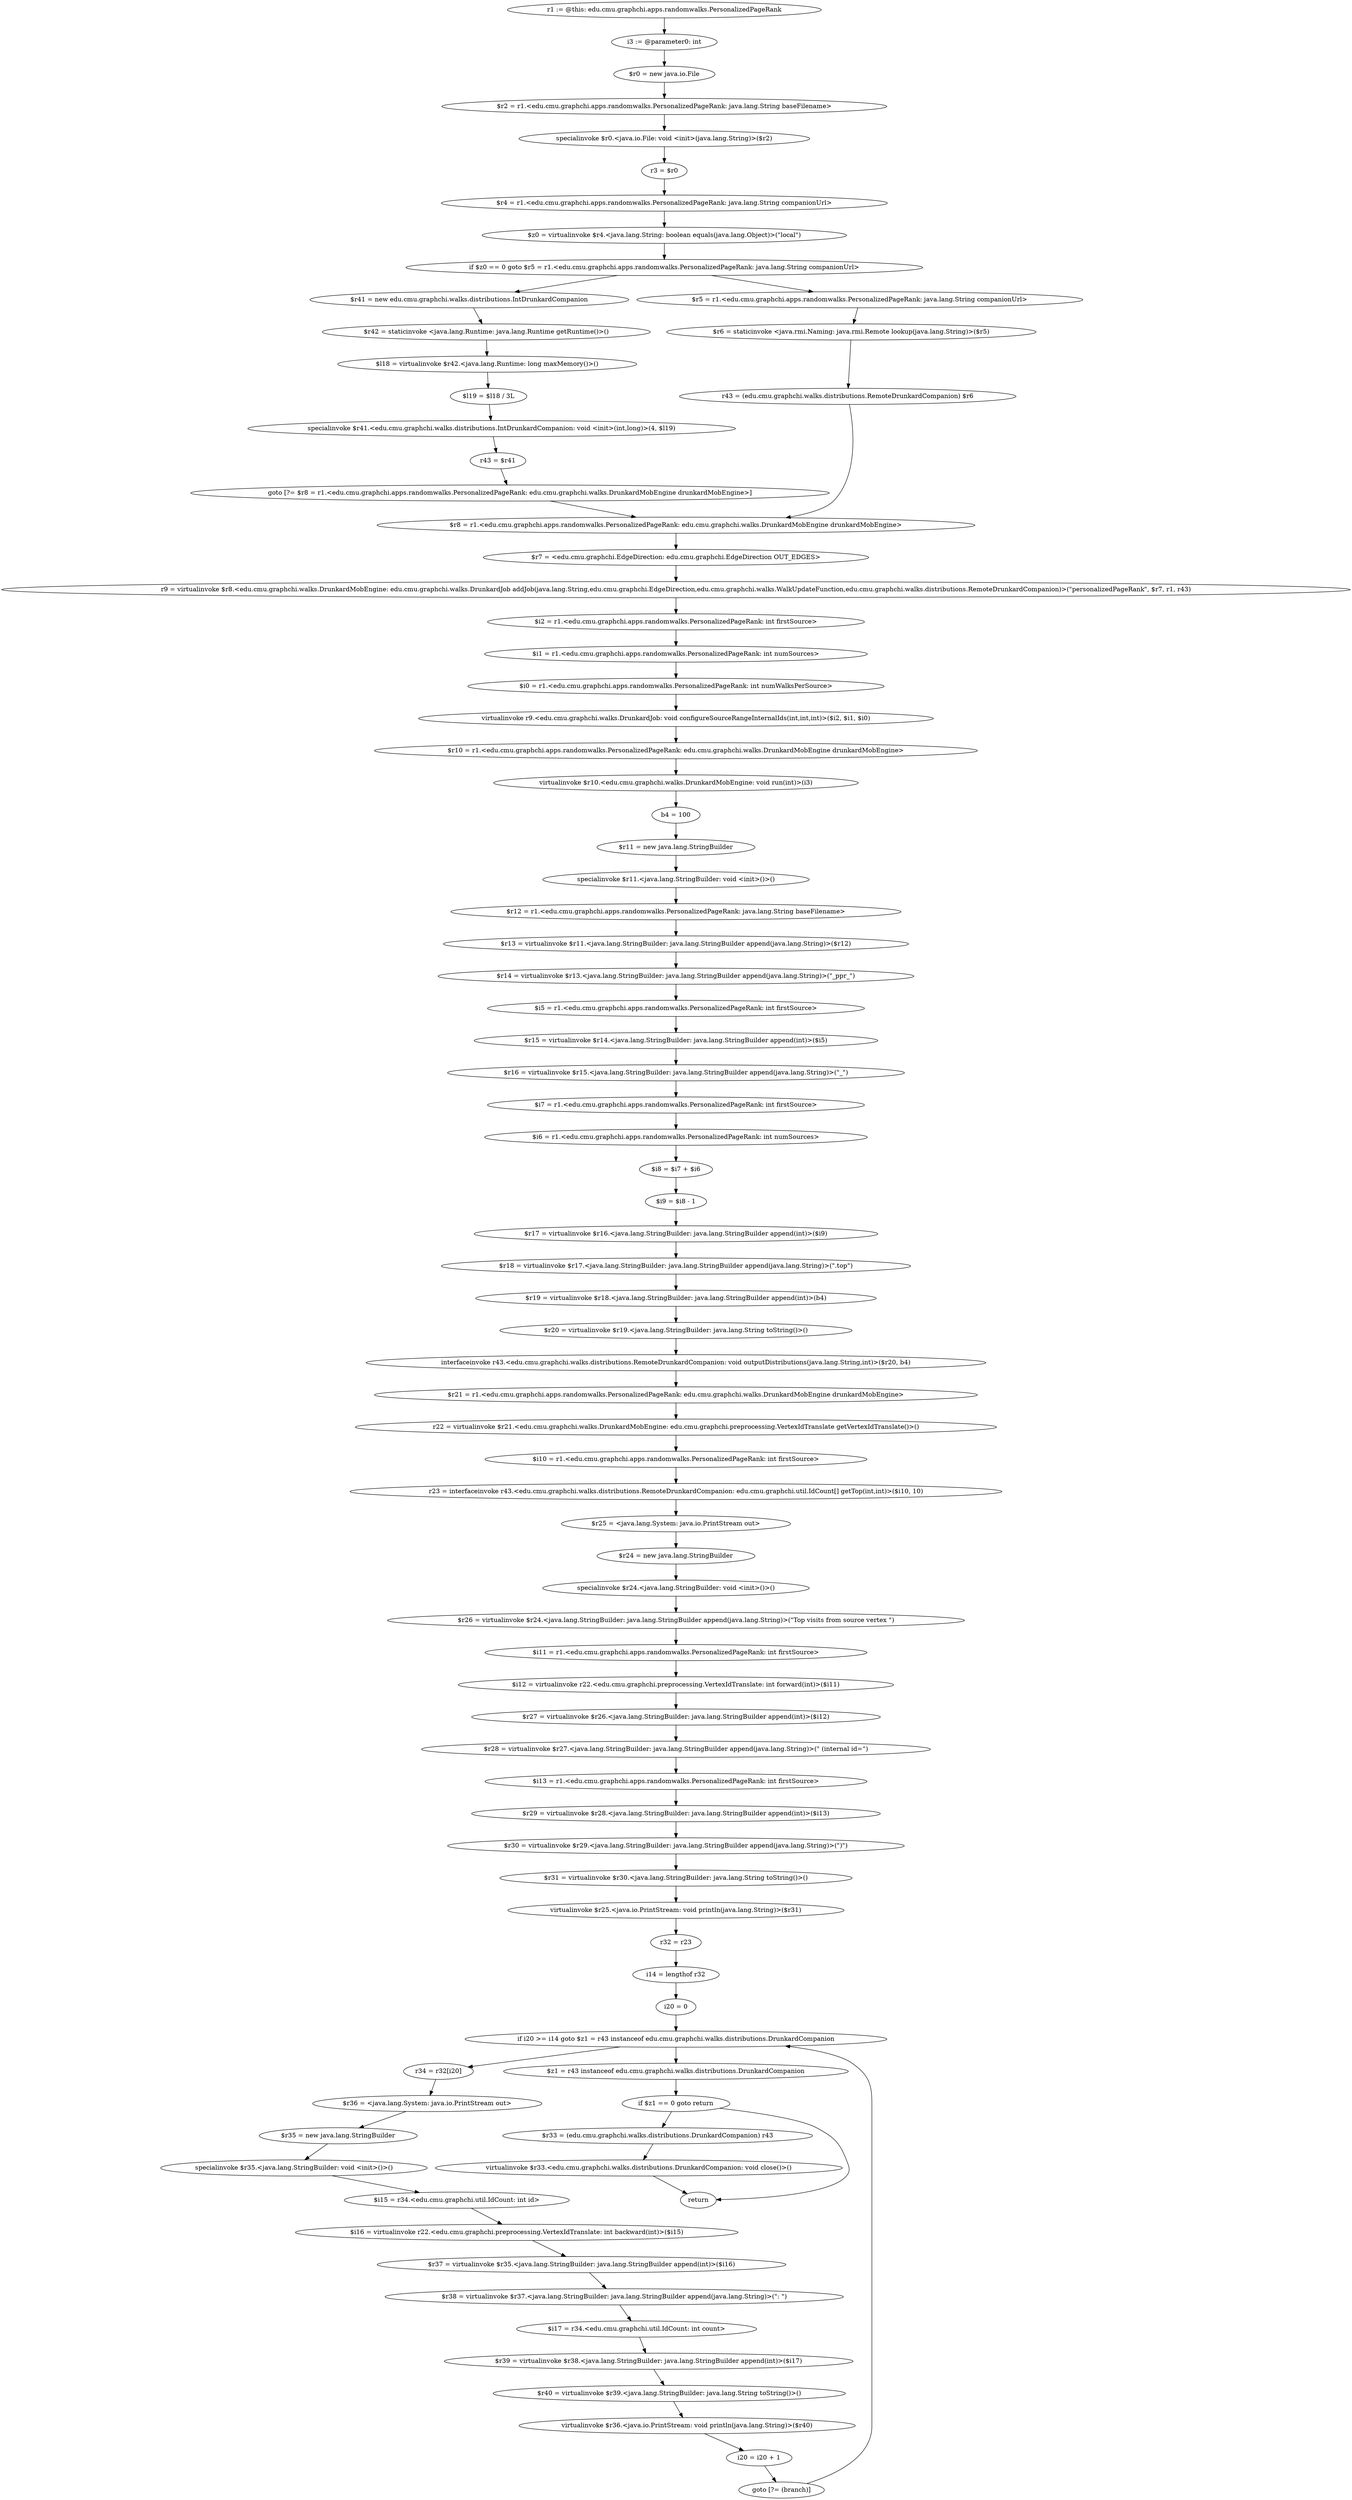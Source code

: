 digraph "unitGraph" {
    "r1 := @this: edu.cmu.graphchi.apps.randomwalks.PersonalizedPageRank"
    "i3 := @parameter0: int"
    "$r0 = new java.io.File"
    "$r2 = r1.<edu.cmu.graphchi.apps.randomwalks.PersonalizedPageRank: java.lang.String baseFilename>"
    "specialinvoke $r0.<java.io.File: void <init>(java.lang.String)>($r2)"
    "r3 = $r0"
    "$r4 = r1.<edu.cmu.graphchi.apps.randomwalks.PersonalizedPageRank: java.lang.String companionUrl>"
    "$z0 = virtualinvoke $r4.<java.lang.String: boolean equals(java.lang.Object)>(\"local\")"
    "if $z0 == 0 goto $r5 = r1.<edu.cmu.graphchi.apps.randomwalks.PersonalizedPageRank: java.lang.String companionUrl>"
    "$r41 = new edu.cmu.graphchi.walks.distributions.IntDrunkardCompanion"
    "$r42 = staticinvoke <java.lang.Runtime: java.lang.Runtime getRuntime()>()"
    "$l18 = virtualinvoke $r42.<java.lang.Runtime: long maxMemory()>()"
    "$l19 = $l18 / 3L"
    "specialinvoke $r41.<edu.cmu.graphchi.walks.distributions.IntDrunkardCompanion: void <init>(int,long)>(4, $l19)"
    "r43 = $r41"
    "goto [?= $r8 = r1.<edu.cmu.graphchi.apps.randomwalks.PersonalizedPageRank: edu.cmu.graphchi.walks.DrunkardMobEngine drunkardMobEngine>]"
    "$r5 = r1.<edu.cmu.graphchi.apps.randomwalks.PersonalizedPageRank: java.lang.String companionUrl>"
    "$r6 = staticinvoke <java.rmi.Naming: java.rmi.Remote lookup(java.lang.String)>($r5)"
    "r43 = (edu.cmu.graphchi.walks.distributions.RemoteDrunkardCompanion) $r6"
    "$r8 = r1.<edu.cmu.graphchi.apps.randomwalks.PersonalizedPageRank: edu.cmu.graphchi.walks.DrunkardMobEngine drunkardMobEngine>"
    "$r7 = <edu.cmu.graphchi.EdgeDirection: edu.cmu.graphchi.EdgeDirection OUT_EDGES>"
    "r9 = virtualinvoke $r8.<edu.cmu.graphchi.walks.DrunkardMobEngine: edu.cmu.graphchi.walks.DrunkardJob addJob(java.lang.String,edu.cmu.graphchi.EdgeDirection,edu.cmu.graphchi.walks.WalkUpdateFunction,edu.cmu.graphchi.walks.distributions.RemoteDrunkardCompanion)>(\"personalizedPageRank\", $r7, r1, r43)"
    "$i2 = r1.<edu.cmu.graphchi.apps.randomwalks.PersonalizedPageRank: int firstSource>"
    "$i1 = r1.<edu.cmu.graphchi.apps.randomwalks.PersonalizedPageRank: int numSources>"
    "$i0 = r1.<edu.cmu.graphchi.apps.randomwalks.PersonalizedPageRank: int numWalksPerSource>"
    "virtualinvoke r9.<edu.cmu.graphchi.walks.DrunkardJob: void configureSourceRangeInternalIds(int,int,int)>($i2, $i1, $i0)"
    "$r10 = r1.<edu.cmu.graphchi.apps.randomwalks.PersonalizedPageRank: edu.cmu.graphchi.walks.DrunkardMobEngine drunkardMobEngine>"
    "virtualinvoke $r10.<edu.cmu.graphchi.walks.DrunkardMobEngine: void run(int)>(i3)"
    "b4 = 100"
    "$r11 = new java.lang.StringBuilder"
    "specialinvoke $r11.<java.lang.StringBuilder: void <init>()>()"
    "$r12 = r1.<edu.cmu.graphchi.apps.randomwalks.PersonalizedPageRank: java.lang.String baseFilename>"
    "$r13 = virtualinvoke $r11.<java.lang.StringBuilder: java.lang.StringBuilder append(java.lang.String)>($r12)"
    "$r14 = virtualinvoke $r13.<java.lang.StringBuilder: java.lang.StringBuilder append(java.lang.String)>(\"_ppr_\")"
    "$i5 = r1.<edu.cmu.graphchi.apps.randomwalks.PersonalizedPageRank: int firstSource>"
    "$r15 = virtualinvoke $r14.<java.lang.StringBuilder: java.lang.StringBuilder append(int)>($i5)"
    "$r16 = virtualinvoke $r15.<java.lang.StringBuilder: java.lang.StringBuilder append(java.lang.String)>(\"_\")"
    "$i7 = r1.<edu.cmu.graphchi.apps.randomwalks.PersonalizedPageRank: int firstSource>"
    "$i6 = r1.<edu.cmu.graphchi.apps.randomwalks.PersonalizedPageRank: int numSources>"
    "$i8 = $i7 + $i6"
    "$i9 = $i8 - 1"
    "$r17 = virtualinvoke $r16.<java.lang.StringBuilder: java.lang.StringBuilder append(int)>($i9)"
    "$r18 = virtualinvoke $r17.<java.lang.StringBuilder: java.lang.StringBuilder append(java.lang.String)>(\".top\")"
    "$r19 = virtualinvoke $r18.<java.lang.StringBuilder: java.lang.StringBuilder append(int)>(b4)"
    "$r20 = virtualinvoke $r19.<java.lang.StringBuilder: java.lang.String toString()>()"
    "interfaceinvoke r43.<edu.cmu.graphchi.walks.distributions.RemoteDrunkardCompanion: void outputDistributions(java.lang.String,int)>($r20, b4)"
    "$r21 = r1.<edu.cmu.graphchi.apps.randomwalks.PersonalizedPageRank: edu.cmu.graphchi.walks.DrunkardMobEngine drunkardMobEngine>"
    "r22 = virtualinvoke $r21.<edu.cmu.graphchi.walks.DrunkardMobEngine: edu.cmu.graphchi.preprocessing.VertexIdTranslate getVertexIdTranslate()>()"
    "$i10 = r1.<edu.cmu.graphchi.apps.randomwalks.PersonalizedPageRank: int firstSource>"
    "r23 = interfaceinvoke r43.<edu.cmu.graphchi.walks.distributions.RemoteDrunkardCompanion: edu.cmu.graphchi.util.IdCount[] getTop(int,int)>($i10, 10)"
    "$r25 = <java.lang.System: java.io.PrintStream out>"
    "$r24 = new java.lang.StringBuilder"
    "specialinvoke $r24.<java.lang.StringBuilder: void <init>()>()"
    "$r26 = virtualinvoke $r24.<java.lang.StringBuilder: java.lang.StringBuilder append(java.lang.String)>(\"Top visits from source vertex \")"
    "$i11 = r1.<edu.cmu.graphchi.apps.randomwalks.PersonalizedPageRank: int firstSource>"
    "$i12 = virtualinvoke r22.<edu.cmu.graphchi.preprocessing.VertexIdTranslate: int forward(int)>($i11)"
    "$r27 = virtualinvoke $r26.<java.lang.StringBuilder: java.lang.StringBuilder append(int)>($i12)"
    "$r28 = virtualinvoke $r27.<java.lang.StringBuilder: java.lang.StringBuilder append(java.lang.String)>(\" (internal id=\")"
    "$i13 = r1.<edu.cmu.graphchi.apps.randomwalks.PersonalizedPageRank: int firstSource>"
    "$r29 = virtualinvoke $r28.<java.lang.StringBuilder: java.lang.StringBuilder append(int)>($i13)"
    "$r30 = virtualinvoke $r29.<java.lang.StringBuilder: java.lang.StringBuilder append(java.lang.String)>(\")\")"
    "$r31 = virtualinvoke $r30.<java.lang.StringBuilder: java.lang.String toString()>()"
    "virtualinvoke $r25.<java.io.PrintStream: void println(java.lang.String)>($r31)"
    "r32 = r23"
    "i14 = lengthof r32"
    "i20 = 0"
    "if i20 >= i14 goto $z1 = r43 instanceof edu.cmu.graphchi.walks.distributions.DrunkardCompanion"
    "r34 = r32[i20]"
    "$r36 = <java.lang.System: java.io.PrintStream out>"
    "$r35 = new java.lang.StringBuilder"
    "specialinvoke $r35.<java.lang.StringBuilder: void <init>()>()"
    "$i15 = r34.<edu.cmu.graphchi.util.IdCount: int id>"
    "$i16 = virtualinvoke r22.<edu.cmu.graphchi.preprocessing.VertexIdTranslate: int backward(int)>($i15)"
    "$r37 = virtualinvoke $r35.<java.lang.StringBuilder: java.lang.StringBuilder append(int)>($i16)"
    "$r38 = virtualinvoke $r37.<java.lang.StringBuilder: java.lang.StringBuilder append(java.lang.String)>(\": \")"
    "$i17 = r34.<edu.cmu.graphchi.util.IdCount: int count>"
    "$r39 = virtualinvoke $r38.<java.lang.StringBuilder: java.lang.StringBuilder append(int)>($i17)"
    "$r40 = virtualinvoke $r39.<java.lang.StringBuilder: java.lang.String toString()>()"
    "virtualinvoke $r36.<java.io.PrintStream: void println(java.lang.String)>($r40)"
    "i20 = i20 + 1"
    "goto [?= (branch)]"
    "$z1 = r43 instanceof edu.cmu.graphchi.walks.distributions.DrunkardCompanion"
    "if $z1 == 0 goto return"
    "$r33 = (edu.cmu.graphchi.walks.distributions.DrunkardCompanion) r43"
    "virtualinvoke $r33.<edu.cmu.graphchi.walks.distributions.DrunkardCompanion: void close()>()"
    "return"
    "r1 := @this: edu.cmu.graphchi.apps.randomwalks.PersonalizedPageRank"->"i3 := @parameter0: int";
    "i3 := @parameter0: int"->"$r0 = new java.io.File";
    "$r0 = new java.io.File"->"$r2 = r1.<edu.cmu.graphchi.apps.randomwalks.PersonalizedPageRank: java.lang.String baseFilename>";
    "$r2 = r1.<edu.cmu.graphchi.apps.randomwalks.PersonalizedPageRank: java.lang.String baseFilename>"->"specialinvoke $r0.<java.io.File: void <init>(java.lang.String)>($r2)";
    "specialinvoke $r0.<java.io.File: void <init>(java.lang.String)>($r2)"->"r3 = $r0";
    "r3 = $r0"->"$r4 = r1.<edu.cmu.graphchi.apps.randomwalks.PersonalizedPageRank: java.lang.String companionUrl>";
    "$r4 = r1.<edu.cmu.graphchi.apps.randomwalks.PersonalizedPageRank: java.lang.String companionUrl>"->"$z0 = virtualinvoke $r4.<java.lang.String: boolean equals(java.lang.Object)>(\"local\")";
    "$z0 = virtualinvoke $r4.<java.lang.String: boolean equals(java.lang.Object)>(\"local\")"->"if $z0 == 0 goto $r5 = r1.<edu.cmu.graphchi.apps.randomwalks.PersonalizedPageRank: java.lang.String companionUrl>";
    "if $z0 == 0 goto $r5 = r1.<edu.cmu.graphchi.apps.randomwalks.PersonalizedPageRank: java.lang.String companionUrl>"->"$r41 = new edu.cmu.graphchi.walks.distributions.IntDrunkardCompanion";
    "if $z0 == 0 goto $r5 = r1.<edu.cmu.graphchi.apps.randomwalks.PersonalizedPageRank: java.lang.String companionUrl>"->"$r5 = r1.<edu.cmu.graphchi.apps.randomwalks.PersonalizedPageRank: java.lang.String companionUrl>";
    "$r41 = new edu.cmu.graphchi.walks.distributions.IntDrunkardCompanion"->"$r42 = staticinvoke <java.lang.Runtime: java.lang.Runtime getRuntime()>()";
    "$r42 = staticinvoke <java.lang.Runtime: java.lang.Runtime getRuntime()>()"->"$l18 = virtualinvoke $r42.<java.lang.Runtime: long maxMemory()>()";
    "$l18 = virtualinvoke $r42.<java.lang.Runtime: long maxMemory()>()"->"$l19 = $l18 / 3L";
    "$l19 = $l18 / 3L"->"specialinvoke $r41.<edu.cmu.graphchi.walks.distributions.IntDrunkardCompanion: void <init>(int,long)>(4, $l19)";
    "specialinvoke $r41.<edu.cmu.graphchi.walks.distributions.IntDrunkardCompanion: void <init>(int,long)>(4, $l19)"->"r43 = $r41";
    "r43 = $r41"->"goto [?= $r8 = r1.<edu.cmu.graphchi.apps.randomwalks.PersonalizedPageRank: edu.cmu.graphchi.walks.DrunkardMobEngine drunkardMobEngine>]";
    "goto [?= $r8 = r1.<edu.cmu.graphchi.apps.randomwalks.PersonalizedPageRank: edu.cmu.graphchi.walks.DrunkardMobEngine drunkardMobEngine>]"->"$r8 = r1.<edu.cmu.graphchi.apps.randomwalks.PersonalizedPageRank: edu.cmu.graphchi.walks.DrunkardMobEngine drunkardMobEngine>";
    "$r5 = r1.<edu.cmu.graphchi.apps.randomwalks.PersonalizedPageRank: java.lang.String companionUrl>"->"$r6 = staticinvoke <java.rmi.Naming: java.rmi.Remote lookup(java.lang.String)>($r5)";
    "$r6 = staticinvoke <java.rmi.Naming: java.rmi.Remote lookup(java.lang.String)>($r5)"->"r43 = (edu.cmu.graphchi.walks.distributions.RemoteDrunkardCompanion) $r6";
    "r43 = (edu.cmu.graphchi.walks.distributions.RemoteDrunkardCompanion) $r6"->"$r8 = r1.<edu.cmu.graphchi.apps.randomwalks.PersonalizedPageRank: edu.cmu.graphchi.walks.DrunkardMobEngine drunkardMobEngine>";
    "$r8 = r1.<edu.cmu.graphchi.apps.randomwalks.PersonalizedPageRank: edu.cmu.graphchi.walks.DrunkardMobEngine drunkardMobEngine>"->"$r7 = <edu.cmu.graphchi.EdgeDirection: edu.cmu.graphchi.EdgeDirection OUT_EDGES>";
    "$r7 = <edu.cmu.graphchi.EdgeDirection: edu.cmu.graphchi.EdgeDirection OUT_EDGES>"->"r9 = virtualinvoke $r8.<edu.cmu.graphchi.walks.DrunkardMobEngine: edu.cmu.graphchi.walks.DrunkardJob addJob(java.lang.String,edu.cmu.graphchi.EdgeDirection,edu.cmu.graphchi.walks.WalkUpdateFunction,edu.cmu.graphchi.walks.distributions.RemoteDrunkardCompanion)>(\"personalizedPageRank\", $r7, r1, r43)";
    "r9 = virtualinvoke $r8.<edu.cmu.graphchi.walks.DrunkardMobEngine: edu.cmu.graphchi.walks.DrunkardJob addJob(java.lang.String,edu.cmu.graphchi.EdgeDirection,edu.cmu.graphchi.walks.WalkUpdateFunction,edu.cmu.graphchi.walks.distributions.RemoteDrunkardCompanion)>(\"personalizedPageRank\", $r7, r1, r43)"->"$i2 = r1.<edu.cmu.graphchi.apps.randomwalks.PersonalizedPageRank: int firstSource>";
    "$i2 = r1.<edu.cmu.graphchi.apps.randomwalks.PersonalizedPageRank: int firstSource>"->"$i1 = r1.<edu.cmu.graphchi.apps.randomwalks.PersonalizedPageRank: int numSources>";
    "$i1 = r1.<edu.cmu.graphchi.apps.randomwalks.PersonalizedPageRank: int numSources>"->"$i0 = r1.<edu.cmu.graphchi.apps.randomwalks.PersonalizedPageRank: int numWalksPerSource>";
    "$i0 = r1.<edu.cmu.graphchi.apps.randomwalks.PersonalizedPageRank: int numWalksPerSource>"->"virtualinvoke r9.<edu.cmu.graphchi.walks.DrunkardJob: void configureSourceRangeInternalIds(int,int,int)>($i2, $i1, $i0)";
    "virtualinvoke r9.<edu.cmu.graphchi.walks.DrunkardJob: void configureSourceRangeInternalIds(int,int,int)>($i2, $i1, $i0)"->"$r10 = r1.<edu.cmu.graphchi.apps.randomwalks.PersonalizedPageRank: edu.cmu.graphchi.walks.DrunkardMobEngine drunkardMobEngine>";
    "$r10 = r1.<edu.cmu.graphchi.apps.randomwalks.PersonalizedPageRank: edu.cmu.graphchi.walks.DrunkardMobEngine drunkardMobEngine>"->"virtualinvoke $r10.<edu.cmu.graphchi.walks.DrunkardMobEngine: void run(int)>(i3)";
    "virtualinvoke $r10.<edu.cmu.graphchi.walks.DrunkardMobEngine: void run(int)>(i3)"->"b4 = 100";
    "b4 = 100"->"$r11 = new java.lang.StringBuilder";
    "$r11 = new java.lang.StringBuilder"->"specialinvoke $r11.<java.lang.StringBuilder: void <init>()>()";
    "specialinvoke $r11.<java.lang.StringBuilder: void <init>()>()"->"$r12 = r1.<edu.cmu.graphchi.apps.randomwalks.PersonalizedPageRank: java.lang.String baseFilename>";
    "$r12 = r1.<edu.cmu.graphchi.apps.randomwalks.PersonalizedPageRank: java.lang.String baseFilename>"->"$r13 = virtualinvoke $r11.<java.lang.StringBuilder: java.lang.StringBuilder append(java.lang.String)>($r12)";
    "$r13 = virtualinvoke $r11.<java.lang.StringBuilder: java.lang.StringBuilder append(java.lang.String)>($r12)"->"$r14 = virtualinvoke $r13.<java.lang.StringBuilder: java.lang.StringBuilder append(java.lang.String)>(\"_ppr_\")";
    "$r14 = virtualinvoke $r13.<java.lang.StringBuilder: java.lang.StringBuilder append(java.lang.String)>(\"_ppr_\")"->"$i5 = r1.<edu.cmu.graphchi.apps.randomwalks.PersonalizedPageRank: int firstSource>";
    "$i5 = r1.<edu.cmu.graphchi.apps.randomwalks.PersonalizedPageRank: int firstSource>"->"$r15 = virtualinvoke $r14.<java.lang.StringBuilder: java.lang.StringBuilder append(int)>($i5)";
    "$r15 = virtualinvoke $r14.<java.lang.StringBuilder: java.lang.StringBuilder append(int)>($i5)"->"$r16 = virtualinvoke $r15.<java.lang.StringBuilder: java.lang.StringBuilder append(java.lang.String)>(\"_\")";
    "$r16 = virtualinvoke $r15.<java.lang.StringBuilder: java.lang.StringBuilder append(java.lang.String)>(\"_\")"->"$i7 = r1.<edu.cmu.graphchi.apps.randomwalks.PersonalizedPageRank: int firstSource>";
    "$i7 = r1.<edu.cmu.graphchi.apps.randomwalks.PersonalizedPageRank: int firstSource>"->"$i6 = r1.<edu.cmu.graphchi.apps.randomwalks.PersonalizedPageRank: int numSources>";
    "$i6 = r1.<edu.cmu.graphchi.apps.randomwalks.PersonalizedPageRank: int numSources>"->"$i8 = $i7 + $i6";
    "$i8 = $i7 + $i6"->"$i9 = $i8 - 1";
    "$i9 = $i8 - 1"->"$r17 = virtualinvoke $r16.<java.lang.StringBuilder: java.lang.StringBuilder append(int)>($i9)";
    "$r17 = virtualinvoke $r16.<java.lang.StringBuilder: java.lang.StringBuilder append(int)>($i9)"->"$r18 = virtualinvoke $r17.<java.lang.StringBuilder: java.lang.StringBuilder append(java.lang.String)>(\".top\")";
    "$r18 = virtualinvoke $r17.<java.lang.StringBuilder: java.lang.StringBuilder append(java.lang.String)>(\".top\")"->"$r19 = virtualinvoke $r18.<java.lang.StringBuilder: java.lang.StringBuilder append(int)>(b4)";
    "$r19 = virtualinvoke $r18.<java.lang.StringBuilder: java.lang.StringBuilder append(int)>(b4)"->"$r20 = virtualinvoke $r19.<java.lang.StringBuilder: java.lang.String toString()>()";
    "$r20 = virtualinvoke $r19.<java.lang.StringBuilder: java.lang.String toString()>()"->"interfaceinvoke r43.<edu.cmu.graphchi.walks.distributions.RemoteDrunkardCompanion: void outputDistributions(java.lang.String,int)>($r20, b4)";
    "interfaceinvoke r43.<edu.cmu.graphchi.walks.distributions.RemoteDrunkardCompanion: void outputDistributions(java.lang.String,int)>($r20, b4)"->"$r21 = r1.<edu.cmu.graphchi.apps.randomwalks.PersonalizedPageRank: edu.cmu.graphchi.walks.DrunkardMobEngine drunkardMobEngine>";
    "$r21 = r1.<edu.cmu.graphchi.apps.randomwalks.PersonalizedPageRank: edu.cmu.graphchi.walks.DrunkardMobEngine drunkardMobEngine>"->"r22 = virtualinvoke $r21.<edu.cmu.graphchi.walks.DrunkardMobEngine: edu.cmu.graphchi.preprocessing.VertexIdTranslate getVertexIdTranslate()>()";
    "r22 = virtualinvoke $r21.<edu.cmu.graphchi.walks.DrunkardMobEngine: edu.cmu.graphchi.preprocessing.VertexIdTranslate getVertexIdTranslate()>()"->"$i10 = r1.<edu.cmu.graphchi.apps.randomwalks.PersonalizedPageRank: int firstSource>";
    "$i10 = r1.<edu.cmu.graphchi.apps.randomwalks.PersonalizedPageRank: int firstSource>"->"r23 = interfaceinvoke r43.<edu.cmu.graphchi.walks.distributions.RemoteDrunkardCompanion: edu.cmu.graphchi.util.IdCount[] getTop(int,int)>($i10, 10)";
    "r23 = interfaceinvoke r43.<edu.cmu.graphchi.walks.distributions.RemoteDrunkardCompanion: edu.cmu.graphchi.util.IdCount[] getTop(int,int)>($i10, 10)"->"$r25 = <java.lang.System: java.io.PrintStream out>";
    "$r25 = <java.lang.System: java.io.PrintStream out>"->"$r24 = new java.lang.StringBuilder";
    "$r24 = new java.lang.StringBuilder"->"specialinvoke $r24.<java.lang.StringBuilder: void <init>()>()";
    "specialinvoke $r24.<java.lang.StringBuilder: void <init>()>()"->"$r26 = virtualinvoke $r24.<java.lang.StringBuilder: java.lang.StringBuilder append(java.lang.String)>(\"Top visits from source vertex \")";
    "$r26 = virtualinvoke $r24.<java.lang.StringBuilder: java.lang.StringBuilder append(java.lang.String)>(\"Top visits from source vertex \")"->"$i11 = r1.<edu.cmu.graphchi.apps.randomwalks.PersonalizedPageRank: int firstSource>";
    "$i11 = r1.<edu.cmu.graphchi.apps.randomwalks.PersonalizedPageRank: int firstSource>"->"$i12 = virtualinvoke r22.<edu.cmu.graphchi.preprocessing.VertexIdTranslate: int forward(int)>($i11)";
    "$i12 = virtualinvoke r22.<edu.cmu.graphchi.preprocessing.VertexIdTranslate: int forward(int)>($i11)"->"$r27 = virtualinvoke $r26.<java.lang.StringBuilder: java.lang.StringBuilder append(int)>($i12)";
    "$r27 = virtualinvoke $r26.<java.lang.StringBuilder: java.lang.StringBuilder append(int)>($i12)"->"$r28 = virtualinvoke $r27.<java.lang.StringBuilder: java.lang.StringBuilder append(java.lang.String)>(\" (internal id=\")";
    "$r28 = virtualinvoke $r27.<java.lang.StringBuilder: java.lang.StringBuilder append(java.lang.String)>(\" (internal id=\")"->"$i13 = r1.<edu.cmu.graphchi.apps.randomwalks.PersonalizedPageRank: int firstSource>";
    "$i13 = r1.<edu.cmu.graphchi.apps.randomwalks.PersonalizedPageRank: int firstSource>"->"$r29 = virtualinvoke $r28.<java.lang.StringBuilder: java.lang.StringBuilder append(int)>($i13)";
    "$r29 = virtualinvoke $r28.<java.lang.StringBuilder: java.lang.StringBuilder append(int)>($i13)"->"$r30 = virtualinvoke $r29.<java.lang.StringBuilder: java.lang.StringBuilder append(java.lang.String)>(\")\")";
    "$r30 = virtualinvoke $r29.<java.lang.StringBuilder: java.lang.StringBuilder append(java.lang.String)>(\")\")"->"$r31 = virtualinvoke $r30.<java.lang.StringBuilder: java.lang.String toString()>()";
    "$r31 = virtualinvoke $r30.<java.lang.StringBuilder: java.lang.String toString()>()"->"virtualinvoke $r25.<java.io.PrintStream: void println(java.lang.String)>($r31)";
    "virtualinvoke $r25.<java.io.PrintStream: void println(java.lang.String)>($r31)"->"r32 = r23";
    "r32 = r23"->"i14 = lengthof r32";
    "i14 = lengthof r32"->"i20 = 0";
    "i20 = 0"->"if i20 >= i14 goto $z1 = r43 instanceof edu.cmu.graphchi.walks.distributions.DrunkardCompanion";
    "if i20 >= i14 goto $z1 = r43 instanceof edu.cmu.graphchi.walks.distributions.DrunkardCompanion"->"r34 = r32[i20]";
    "if i20 >= i14 goto $z1 = r43 instanceof edu.cmu.graphchi.walks.distributions.DrunkardCompanion"->"$z1 = r43 instanceof edu.cmu.graphchi.walks.distributions.DrunkardCompanion";
    "r34 = r32[i20]"->"$r36 = <java.lang.System: java.io.PrintStream out>";
    "$r36 = <java.lang.System: java.io.PrintStream out>"->"$r35 = new java.lang.StringBuilder";
    "$r35 = new java.lang.StringBuilder"->"specialinvoke $r35.<java.lang.StringBuilder: void <init>()>()";
    "specialinvoke $r35.<java.lang.StringBuilder: void <init>()>()"->"$i15 = r34.<edu.cmu.graphchi.util.IdCount: int id>";
    "$i15 = r34.<edu.cmu.graphchi.util.IdCount: int id>"->"$i16 = virtualinvoke r22.<edu.cmu.graphchi.preprocessing.VertexIdTranslate: int backward(int)>($i15)";
    "$i16 = virtualinvoke r22.<edu.cmu.graphchi.preprocessing.VertexIdTranslate: int backward(int)>($i15)"->"$r37 = virtualinvoke $r35.<java.lang.StringBuilder: java.lang.StringBuilder append(int)>($i16)";
    "$r37 = virtualinvoke $r35.<java.lang.StringBuilder: java.lang.StringBuilder append(int)>($i16)"->"$r38 = virtualinvoke $r37.<java.lang.StringBuilder: java.lang.StringBuilder append(java.lang.String)>(\": \")";
    "$r38 = virtualinvoke $r37.<java.lang.StringBuilder: java.lang.StringBuilder append(java.lang.String)>(\": \")"->"$i17 = r34.<edu.cmu.graphchi.util.IdCount: int count>";
    "$i17 = r34.<edu.cmu.graphchi.util.IdCount: int count>"->"$r39 = virtualinvoke $r38.<java.lang.StringBuilder: java.lang.StringBuilder append(int)>($i17)";
    "$r39 = virtualinvoke $r38.<java.lang.StringBuilder: java.lang.StringBuilder append(int)>($i17)"->"$r40 = virtualinvoke $r39.<java.lang.StringBuilder: java.lang.String toString()>()";
    "$r40 = virtualinvoke $r39.<java.lang.StringBuilder: java.lang.String toString()>()"->"virtualinvoke $r36.<java.io.PrintStream: void println(java.lang.String)>($r40)";
    "virtualinvoke $r36.<java.io.PrintStream: void println(java.lang.String)>($r40)"->"i20 = i20 + 1";
    "i20 = i20 + 1"->"goto [?= (branch)]";
    "goto [?= (branch)]"->"if i20 >= i14 goto $z1 = r43 instanceof edu.cmu.graphchi.walks.distributions.DrunkardCompanion";
    "$z1 = r43 instanceof edu.cmu.graphchi.walks.distributions.DrunkardCompanion"->"if $z1 == 0 goto return";
    "if $z1 == 0 goto return"->"$r33 = (edu.cmu.graphchi.walks.distributions.DrunkardCompanion) r43";
    "if $z1 == 0 goto return"->"return";
    "$r33 = (edu.cmu.graphchi.walks.distributions.DrunkardCompanion) r43"->"virtualinvoke $r33.<edu.cmu.graphchi.walks.distributions.DrunkardCompanion: void close()>()";
    "virtualinvoke $r33.<edu.cmu.graphchi.walks.distributions.DrunkardCompanion: void close()>()"->"return";
}
